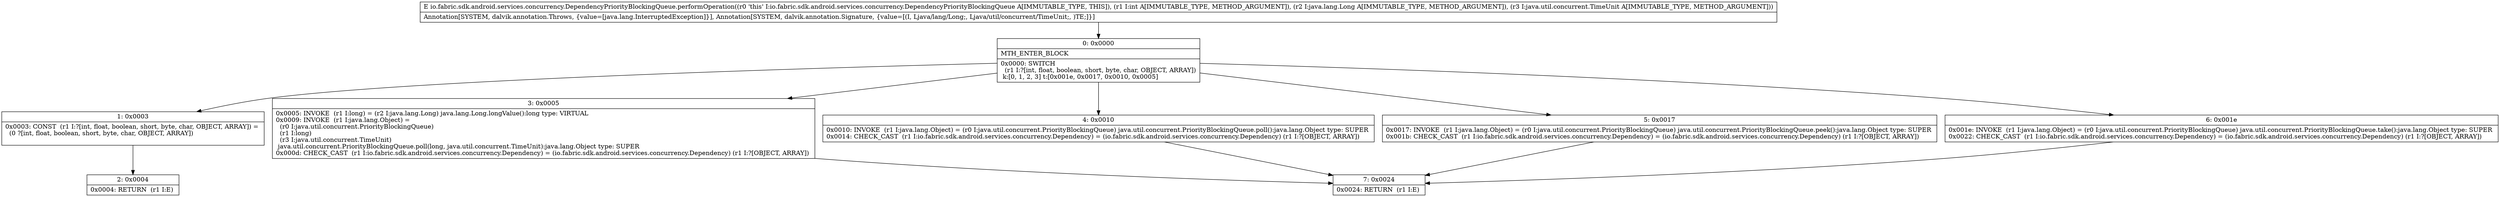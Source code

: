 digraph "CFG forio.fabric.sdk.android.services.concurrency.DependencyPriorityBlockingQueue.performOperation(ILjava\/lang\/Long;Ljava\/util\/concurrent\/TimeUnit;)Lio\/fabric\/sdk\/android\/services\/concurrency\/Dependency;" {
Node_0 [shape=record,label="{0\:\ 0x0000|MTH_ENTER_BLOCK\l|0x0000: SWITCH  \l  (r1 I:?[int, float, boolean, short, byte, char, OBJECT, ARRAY])\l k:[0, 1, 2, 3] t:[0x001e, 0x0017, 0x0010, 0x0005] \l}"];
Node_1 [shape=record,label="{1\:\ 0x0003|0x0003: CONST  (r1 I:?[int, float, boolean, short, byte, char, OBJECT, ARRAY]) = \l  (0 ?[int, float, boolean, short, byte, char, OBJECT, ARRAY])\l \l}"];
Node_2 [shape=record,label="{2\:\ 0x0004|0x0004: RETURN  (r1 I:E) \l}"];
Node_3 [shape=record,label="{3\:\ 0x0005|0x0005: INVOKE  (r1 I:long) = (r2 I:java.lang.Long) java.lang.Long.longValue():long type: VIRTUAL \l0x0009: INVOKE  (r1 I:java.lang.Object) = \l  (r0 I:java.util.concurrent.PriorityBlockingQueue)\l  (r1 I:long)\l  (r3 I:java.util.concurrent.TimeUnit)\l java.util.concurrent.PriorityBlockingQueue.poll(long, java.util.concurrent.TimeUnit):java.lang.Object type: SUPER \l0x000d: CHECK_CAST  (r1 I:io.fabric.sdk.android.services.concurrency.Dependency) = (io.fabric.sdk.android.services.concurrency.Dependency) (r1 I:?[OBJECT, ARRAY]) \l}"];
Node_4 [shape=record,label="{4\:\ 0x0010|0x0010: INVOKE  (r1 I:java.lang.Object) = (r0 I:java.util.concurrent.PriorityBlockingQueue) java.util.concurrent.PriorityBlockingQueue.poll():java.lang.Object type: SUPER \l0x0014: CHECK_CAST  (r1 I:io.fabric.sdk.android.services.concurrency.Dependency) = (io.fabric.sdk.android.services.concurrency.Dependency) (r1 I:?[OBJECT, ARRAY]) \l}"];
Node_5 [shape=record,label="{5\:\ 0x0017|0x0017: INVOKE  (r1 I:java.lang.Object) = (r0 I:java.util.concurrent.PriorityBlockingQueue) java.util.concurrent.PriorityBlockingQueue.peek():java.lang.Object type: SUPER \l0x001b: CHECK_CAST  (r1 I:io.fabric.sdk.android.services.concurrency.Dependency) = (io.fabric.sdk.android.services.concurrency.Dependency) (r1 I:?[OBJECT, ARRAY]) \l}"];
Node_6 [shape=record,label="{6\:\ 0x001e|0x001e: INVOKE  (r1 I:java.lang.Object) = (r0 I:java.util.concurrent.PriorityBlockingQueue) java.util.concurrent.PriorityBlockingQueue.take():java.lang.Object type: SUPER \l0x0022: CHECK_CAST  (r1 I:io.fabric.sdk.android.services.concurrency.Dependency) = (io.fabric.sdk.android.services.concurrency.Dependency) (r1 I:?[OBJECT, ARRAY]) \l}"];
Node_7 [shape=record,label="{7\:\ 0x0024|0x0024: RETURN  (r1 I:E) \l}"];
MethodNode[shape=record,label="{E io.fabric.sdk.android.services.concurrency.DependencyPriorityBlockingQueue.performOperation((r0 'this' I:io.fabric.sdk.android.services.concurrency.DependencyPriorityBlockingQueue A[IMMUTABLE_TYPE, THIS]), (r1 I:int A[IMMUTABLE_TYPE, METHOD_ARGUMENT]), (r2 I:java.lang.Long A[IMMUTABLE_TYPE, METHOD_ARGUMENT]), (r3 I:java.util.concurrent.TimeUnit A[IMMUTABLE_TYPE, METHOD_ARGUMENT]))  | Annotation[SYSTEM, dalvik.annotation.Throws, \{value=[java.lang.InterruptedException]\}], Annotation[SYSTEM, dalvik.annotation.Signature, \{value=[(I, Ljava\/lang\/Long;, Ljava\/util\/concurrent\/TimeUnit;, )TE;]\}]\l}"];
MethodNode -> Node_0;
Node_0 -> Node_1;
Node_0 -> Node_3;
Node_0 -> Node_4;
Node_0 -> Node_5;
Node_0 -> Node_6;
Node_1 -> Node_2;
Node_3 -> Node_7;
Node_4 -> Node_7;
Node_5 -> Node_7;
Node_6 -> Node_7;
}

